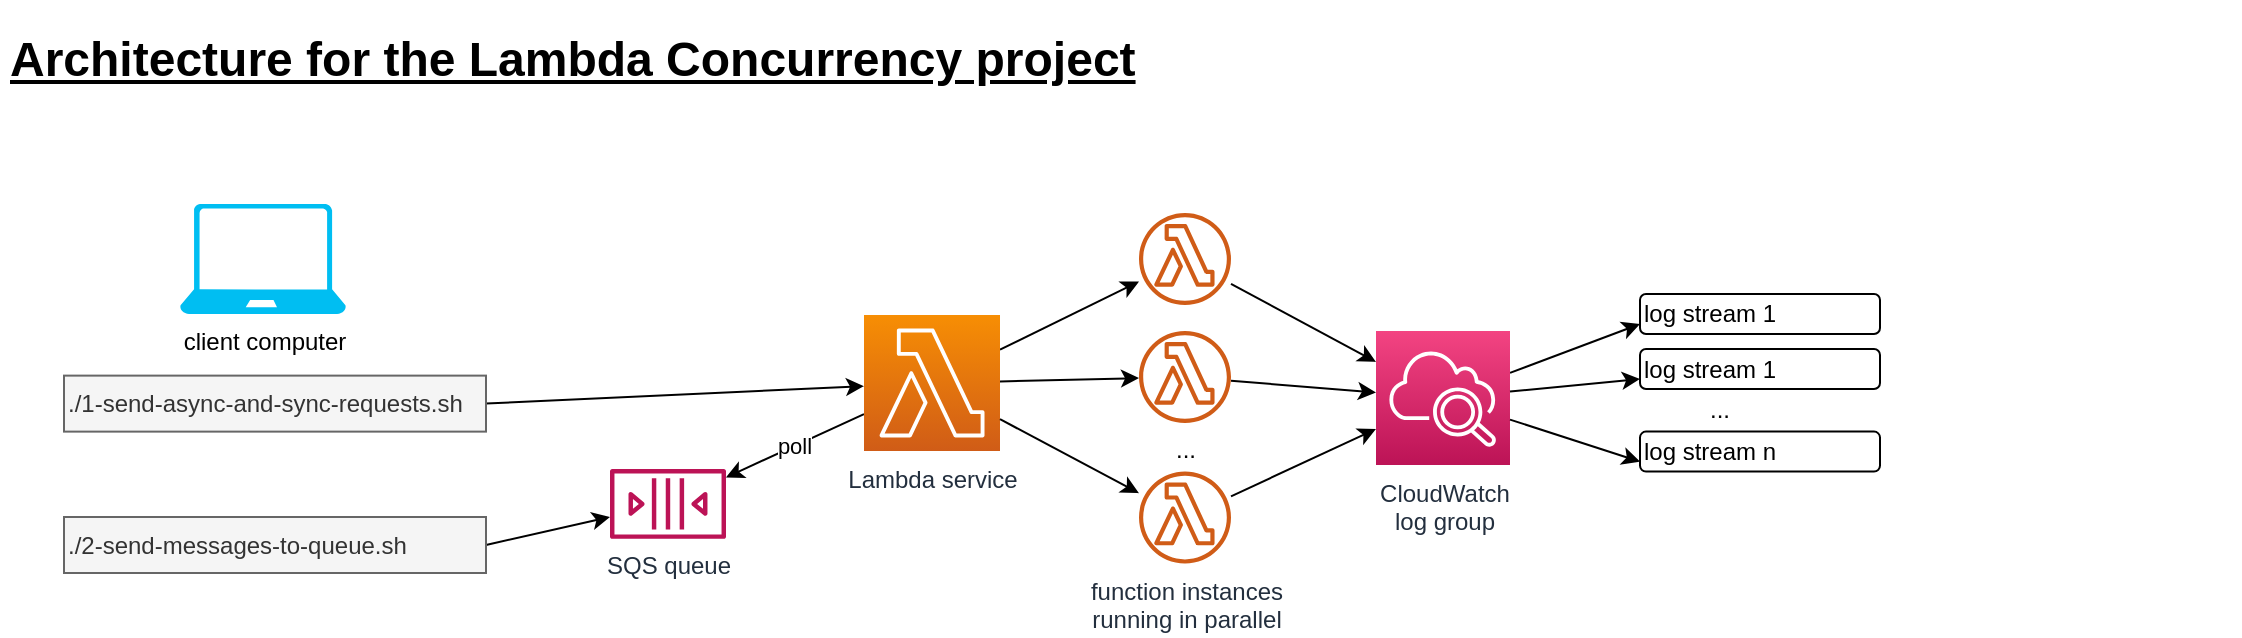 <mxfile version="14.6.13" type="device">
  <diagram id="-In8b_gJp782xcwDJSrX" name="Lambda Concurrency">
    <mxGraphModel dx="1106" dy="900" grid="1" gridSize="10" guides="1" tooltips="1" connect="1" arrows="1" fold="1" page="1" pageScale="1" pageWidth="1169" pageHeight="827" math="0" shadow="0">
      <root>
        <mxCell id="0" />
        <mxCell id="1" parent="0" />
        <mxCell id="Z18ZBfjKj5xelHkYDf2P-1" value="poll" style="edgeStyle=none;rounded=0;orthogonalLoop=1;jettySize=auto;html=1;" edge="1" parent="1" source="Z18ZBfjKj5xelHkYDf2P-14" target="Z18ZBfjKj5xelHkYDf2P-4">
          <mxGeometry relative="1" as="geometry" />
        </mxCell>
        <mxCell id="Z18ZBfjKj5xelHkYDf2P-2" value="" style="edgeStyle=none;rounded=0;orthogonalLoop=1;jettySize=auto;html=1;" edge="1" parent="1" source="Z18ZBfjKj5xelHkYDf2P-3" target="Z18ZBfjKj5xelHkYDf2P-6">
          <mxGeometry relative="1" as="geometry">
            <mxPoint x="698" y="245" as="targetPoint" />
          </mxGeometry>
        </mxCell>
        <mxCell id="Z18ZBfjKj5xelHkYDf2P-3" value="" style="outlineConnect=0;fontColor=#232F3E;gradientColor=none;fillColor=#D05C17;strokeColor=none;dashed=0;verticalLabelPosition=bottom;verticalAlign=top;align=center;html=1;fontSize=12;fontStyle=0;aspect=fixed;pointerEvents=1;shape=mxgraph.aws4.lambda_function;" vertex="1" parent="1">
          <mxGeometry x="597.5" y="124.5" width="46" height="46" as="geometry" />
        </mxCell>
        <mxCell id="Z18ZBfjKj5xelHkYDf2P-4" value="SQS queue" style="outlineConnect=0;fontColor=#232F3E;gradientColor=none;fillColor=#BC1356;strokeColor=none;dashed=0;verticalLabelPosition=bottom;verticalAlign=top;align=center;html=1;fontSize=12;fontStyle=0;aspect=fixed;pointerEvents=1;shape=mxgraph.aws4.queue;" vertex="1" parent="1">
          <mxGeometry x="333" y="252.5" width="58" height="34.95" as="geometry" />
        </mxCell>
        <mxCell id="Z18ZBfjKj5xelHkYDf2P-5" value="" style="edgeStyle=none;rounded=0;orthogonalLoop=1;jettySize=auto;html=1;entryX=0;entryY=0.75;entryDx=0;entryDy=0;" edge="1" parent="1" source="Z18ZBfjKj5xelHkYDf2P-6" target="Z18ZBfjKj5xelHkYDf2P-7">
          <mxGeometry relative="1" as="geometry">
            <mxPoint x="838" y="182.5" as="targetPoint" />
          </mxGeometry>
        </mxCell>
        <mxCell id="Z18ZBfjKj5xelHkYDf2P-6" value="CloudWatch&lt;br&gt;log group" style="points=[[0,0,0],[0.25,0,0],[0.5,0,0],[0.75,0,0],[1,0,0],[0,1,0],[0.25,1,0],[0.5,1,0],[0.75,1,0],[1,1,0],[0,0.25,0],[0,0.5,0],[0,0.75,0],[1,0.25,0],[1,0.5,0],[1,0.75,0]];points=[[0,0,0],[0.25,0,0],[0.5,0,0],[0.75,0,0],[1,0,0],[0,1,0],[0.25,1,0],[0.5,1,0],[0.75,1,0],[1,1,0],[0,0.25,0],[0,0.5,0],[0,0.75,0],[1,0.25,0],[1,0.5,0],[1,0.75,0]];outlineConnect=0;fontColor=#232F3E;gradientColor=#F34482;gradientDirection=north;fillColor=#BC1356;strokeColor=#ffffff;dashed=0;verticalLabelPosition=bottom;verticalAlign=top;align=center;html=1;fontSize=12;fontStyle=0;aspect=fixed;shape=mxgraph.aws4.resourceIcon;resIcon=mxgraph.aws4.cloudwatch_2;" vertex="1" parent="1">
          <mxGeometry x="716" y="183.5" width="67" height="67" as="geometry" />
        </mxCell>
        <mxCell id="Z18ZBfjKj5xelHkYDf2P-7" value="log stream 1" style="rounded=1;whiteSpace=wrap;html=1;align=left;" vertex="1" parent="1">
          <mxGeometry x="848" y="165" width="120" height="20" as="geometry" />
        </mxCell>
        <mxCell id="Z18ZBfjKj5xelHkYDf2P-8" value="" style="edgeStyle=none;rounded=0;orthogonalLoop=1;jettySize=auto;html=1;entryX=0;entryY=0.75;entryDx=0;entryDy=0;" edge="1" parent="1" source="Z18ZBfjKj5xelHkYDf2P-6" target="Z18ZBfjKj5xelHkYDf2P-9">
          <mxGeometry relative="1" as="geometry">
            <mxPoint x="783" y="227.188" as="sourcePoint" />
            <mxPoint x="838" y="210" as="targetPoint" />
          </mxGeometry>
        </mxCell>
        <mxCell id="Z18ZBfjKj5xelHkYDf2P-9" value="log stream 1" style="rounded=1;whiteSpace=wrap;html=1;align=left;" vertex="1" parent="1">
          <mxGeometry x="848" y="192.5" width="120" height="20" as="geometry" />
        </mxCell>
        <mxCell id="Z18ZBfjKj5xelHkYDf2P-10" value="" style="edgeStyle=none;rounded=0;orthogonalLoop=1;jettySize=auto;html=1;entryX=0;entryY=0.75;entryDx=0;entryDy=0;" edge="1" parent="1" source="Z18ZBfjKj5xelHkYDf2P-6" target="Z18ZBfjKj5xelHkYDf2P-11">
          <mxGeometry relative="1" as="geometry">
            <mxPoint x="783" y="268.497" as="sourcePoint" />
            <mxPoint x="838" y="251.31" as="targetPoint" />
          </mxGeometry>
        </mxCell>
        <mxCell id="Z18ZBfjKj5xelHkYDf2P-11" value="log stream n" style="rounded=1;whiteSpace=wrap;html=1;align=left;" vertex="1" parent="1">
          <mxGeometry x="848" y="233.81" width="120" height="20" as="geometry" />
        </mxCell>
        <mxCell id="Z18ZBfjKj5xelHkYDf2P-12" value="..." style="text;html=1;strokeColor=none;fillColor=none;align=center;verticalAlign=middle;whiteSpace=wrap;rounded=0;" vertex="1" parent="1">
          <mxGeometry x="868" y="212.5" width="40" height="20" as="geometry" />
        </mxCell>
        <mxCell id="Z18ZBfjKj5xelHkYDf2P-13" value="" style="edgeStyle=none;rounded=0;orthogonalLoop=1;jettySize=auto;html=1;" edge="1" parent="1" source="Z18ZBfjKj5xelHkYDf2P-14" target="Z18ZBfjKj5xelHkYDf2P-3">
          <mxGeometry relative="1" as="geometry" />
        </mxCell>
        <mxCell id="Z18ZBfjKj5xelHkYDf2P-14" value="Lambda service" style="points=[[0,0,0],[0.25,0,0],[0.5,0,0],[0.75,0,0],[1,0,0],[0,1,0],[0.25,1,0],[0.5,1,0],[0.75,1,0],[1,1,0],[0,0.25,0],[0,0.5,0],[0,0.75,0],[1,0.25,0],[1,0.5,0],[1,0.75,0]];outlineConnect=0;fontColor=#232F3E;gradientColor=#F78E04;gradientDirection=north;fillColor=#D05C17;strokeColor=#ffffff;dashed=0;verticalLabelPosition=bottom;verticalAlign=top;align=center;html=1;fontSize=12;fontStyle=0;aspect=fixed;shape=mxgraph.aws4.resourceIcon;resIcon=mxgraph.aws4.lambda;" vertex="1" parent="1">
          <mxGeometry x="460" y="175.5" width="68" height="68" as="geometry" />
        </mxCell>
        <mxCell id="Z18ZBfjKj5xelHkYDf2P-15" value="" style="edgeStyle=none;rounded=0;orthogonalLoop=1;jettySize=auto;html=1;" edge="1" parent="1" source="Z18ZBfjKj5xelHkYDf2P-16" target="Z18ZBfjKj5xelHkYDf2P-6">
          <mxGeometry relative="1" as="geometry">
            <mxPoint x="716" y="278.566" as="targetPoint" />
          </mxGeometry>
        </mxCell>
        <mxCell id="Z18ZBfjKj5xelHkYDf2P-16" value="" style="outlineConnect=0;fontColor=#232F3E;gradientColor=none;fillColor=#D05C17;strokeColor=none;dashed=0;verticalLabelPosition=bottom;verticalAlign=top;align=center;html=1;fontSize=12;fontStyle=0;aspect=fixed;pointerEvents=1;shape=mxgraph.aws4.lambda_function;" vertex="1" parent="1">
          <mxGeometry x="597.5" y="183.5" width="46" height="46" as="geometry" />
        </mxCell>
        <mxCell id="Z18ZBfjKj5xelHkYDf2P-17" value="" style="edgeStyle=none;rounded=0;orthogonalLoop=1;jettySize=auto;html=1;" edge="1" parent="1" source="Z18ZBfjKj5xelHkYDf2P-14" target="Z18ZBfjKj5xelHkYDf2P-16">
          <mxGeometry relative="1" as="geometry">
            <mxPoint x="528" y="272.627" as="sourcePoint" />
          </mxGeometry>
        </mxCell>
        <mxCell id="Z18ZBfjKj5xelHkYDf2P-18" value="" style="edgeStyle=none;rounded=0;orthogonalLoop=1;jettySize=auto;html=1;" edge="1" parent="1" source="Z18ZBfjKj5xelHkYDf2P-19" target="Z18ZBfjKj5xelHkYDf2P-6">
          <mxGeometry relative="1" as="geometry">
            <mxPoint x="724" y="342.952" as="targetPoint" />
          </mxGeometry>
        </mxCell>
        <mxCell id="Z18ZBfjKj5xelHkYDf2P-19" value="function instances&lt;br&gt;running in parallel" style="outlineConnect=0;fontColor=#232F3E;gradientColor=none;fillColor=#D05C17;strokeColor=none;dashed=0;verticalLabelPosition=bottom;verticalAlign=top;align=center;html=1;fontSize=12;fontStyle=0;aspect=fixed;pointerEvents=1;shape=mxgraph.aws4.lambda_function;" vertex="1" parent="1">
          <mxGeometry x="597.5" y="253.81" width="46" height="46" as="geometry" />
        </mxCell>
        <mxCell id="Z18ZBfjKj5xelHkYDf2P-20" value="" style="edgeStyle=none;rounded=0;orthogonalLoop=1;jettySize=auto;html=1;" edge="1" parent="1" source="Z18ZBfjKj5xelHkYDf2P-14" target="Z18ZBfjKj5xelHkYDf2P-19">
          <mxGeometry relative="1" as="geometry">
            <mxPoint x="536" y="336.836" as="sourcePoint" />
          </mxGeometry>
        </mxCell>
        <mxCell id="Z18ZBfjKj5xelHkYDf2P-21" value="..." style="text;html=1;strokeColor=none;fillColor=none;align=center;verticalAlign=middle;whiteSpace=wrap;rounded=0;" vertex="1" parent="1">
          <mxGeometry x="600.5" y="232.5" width="40" height="20" as="geometry" />
        </mxCell>
        <mxCell id="Z18ZBfjKj5xelHkYDf2P-22" value="" style="edgeStyle=none;rounded=0;orthogonalLoop=1;jettySize=auto;html=1;exitX=1;exitY=0.5;exitDx=0;exitDy=0;" edge="1" parent="1" source="Z18ZBfjKj5xelHkYDf2P-23" target="Z18ZBfjKj5xelHkYDf2P-14">
          <mxGeometry relative="1" as="geometry">
            <mxPoint x="333" y="118.5" as="targetPoint" />
          </mxGeometry>
        </mxCell>
        <UserObject label="./1-send-async-and-sync-requests.sh" id="Z18ZBfjKj5xelHkYDf2P-23">
          <mxCell style="text;whiteSpace=wrap;html=1;fillColor=#f5f5f5;strokeColor=#666666;fontColor=#333333;" vertex="1" parent="1">
            <mxGeometry x="60" y="205.81" width="211" height="28" as="geometry" />
          </mxCell>
        </UserObject>
        <mxCell id="Z18ZBfjKj5xelHkYDf2P-24" value="client computer" style="verticalLabelPosition=bottom;html=1;verticalAlign=top;align=center;strokeColor=none;fillColor=#00BEF2;shape=mxgraph.azure.laptop;pointerEvents=1;" vertex="1" parent="1">
          <mxGeometry x="118" y="120" width="83" height="55" as="geometry" />
        </mxCell>
        <mxCell id="Z18ZBfjKj5xelHkYDf2P-25" value="" style="edgeStyle=none;rounded=0;orthogonalLoop=1;jettySize=auto;html=1;exitX=1;exitY=0.5;exitDx=0;exitDy=0;" edge="1" parent="1" source="Z18ZBfjKj5xelHkYDf2P-26" target="Z18ZBfjKj5xelHkYDf2P-4">
          <mxGeometry relative="1" as="geometry" />
        </mxCell>
        <UserObject label="./2-send-messages-to-queue.sh" id="Z18ZBfjKj5xelHkYDf2P-26">
          <mxCell style="text;whiteSpace=wrap;html=1;fillColor=#f5f5f5;strokeColor=#666666;fontColor=#333333;" vertex="1" parent="1">
            <mxGeometry x="60" y="276.5" width="211" height="28" as="geometry" />
          </mxCell>
        </UserObject>
        <mxCell id="Z18ZBfjKj5xelHkYDf2P-27" value="&lt;h1&gt;&lt;u&gt;Architecture for the Lambda Concurrency project&lt;/u&gt;&lt;/h1&gt;" style="text;html=1;strokeColor=none;fillColor=none;spacing=5;spacingTop=-20;whiteSpace=wrap;overflow=hidden;rounded=0;" vertex="1" parent="1">
          <mxGeometry x="28" y="28" width="1120" height="56" as="geometry" />
        </mxCell>
      </root>
    </mxGraphModel>
  </diagram>
</mxfile>
